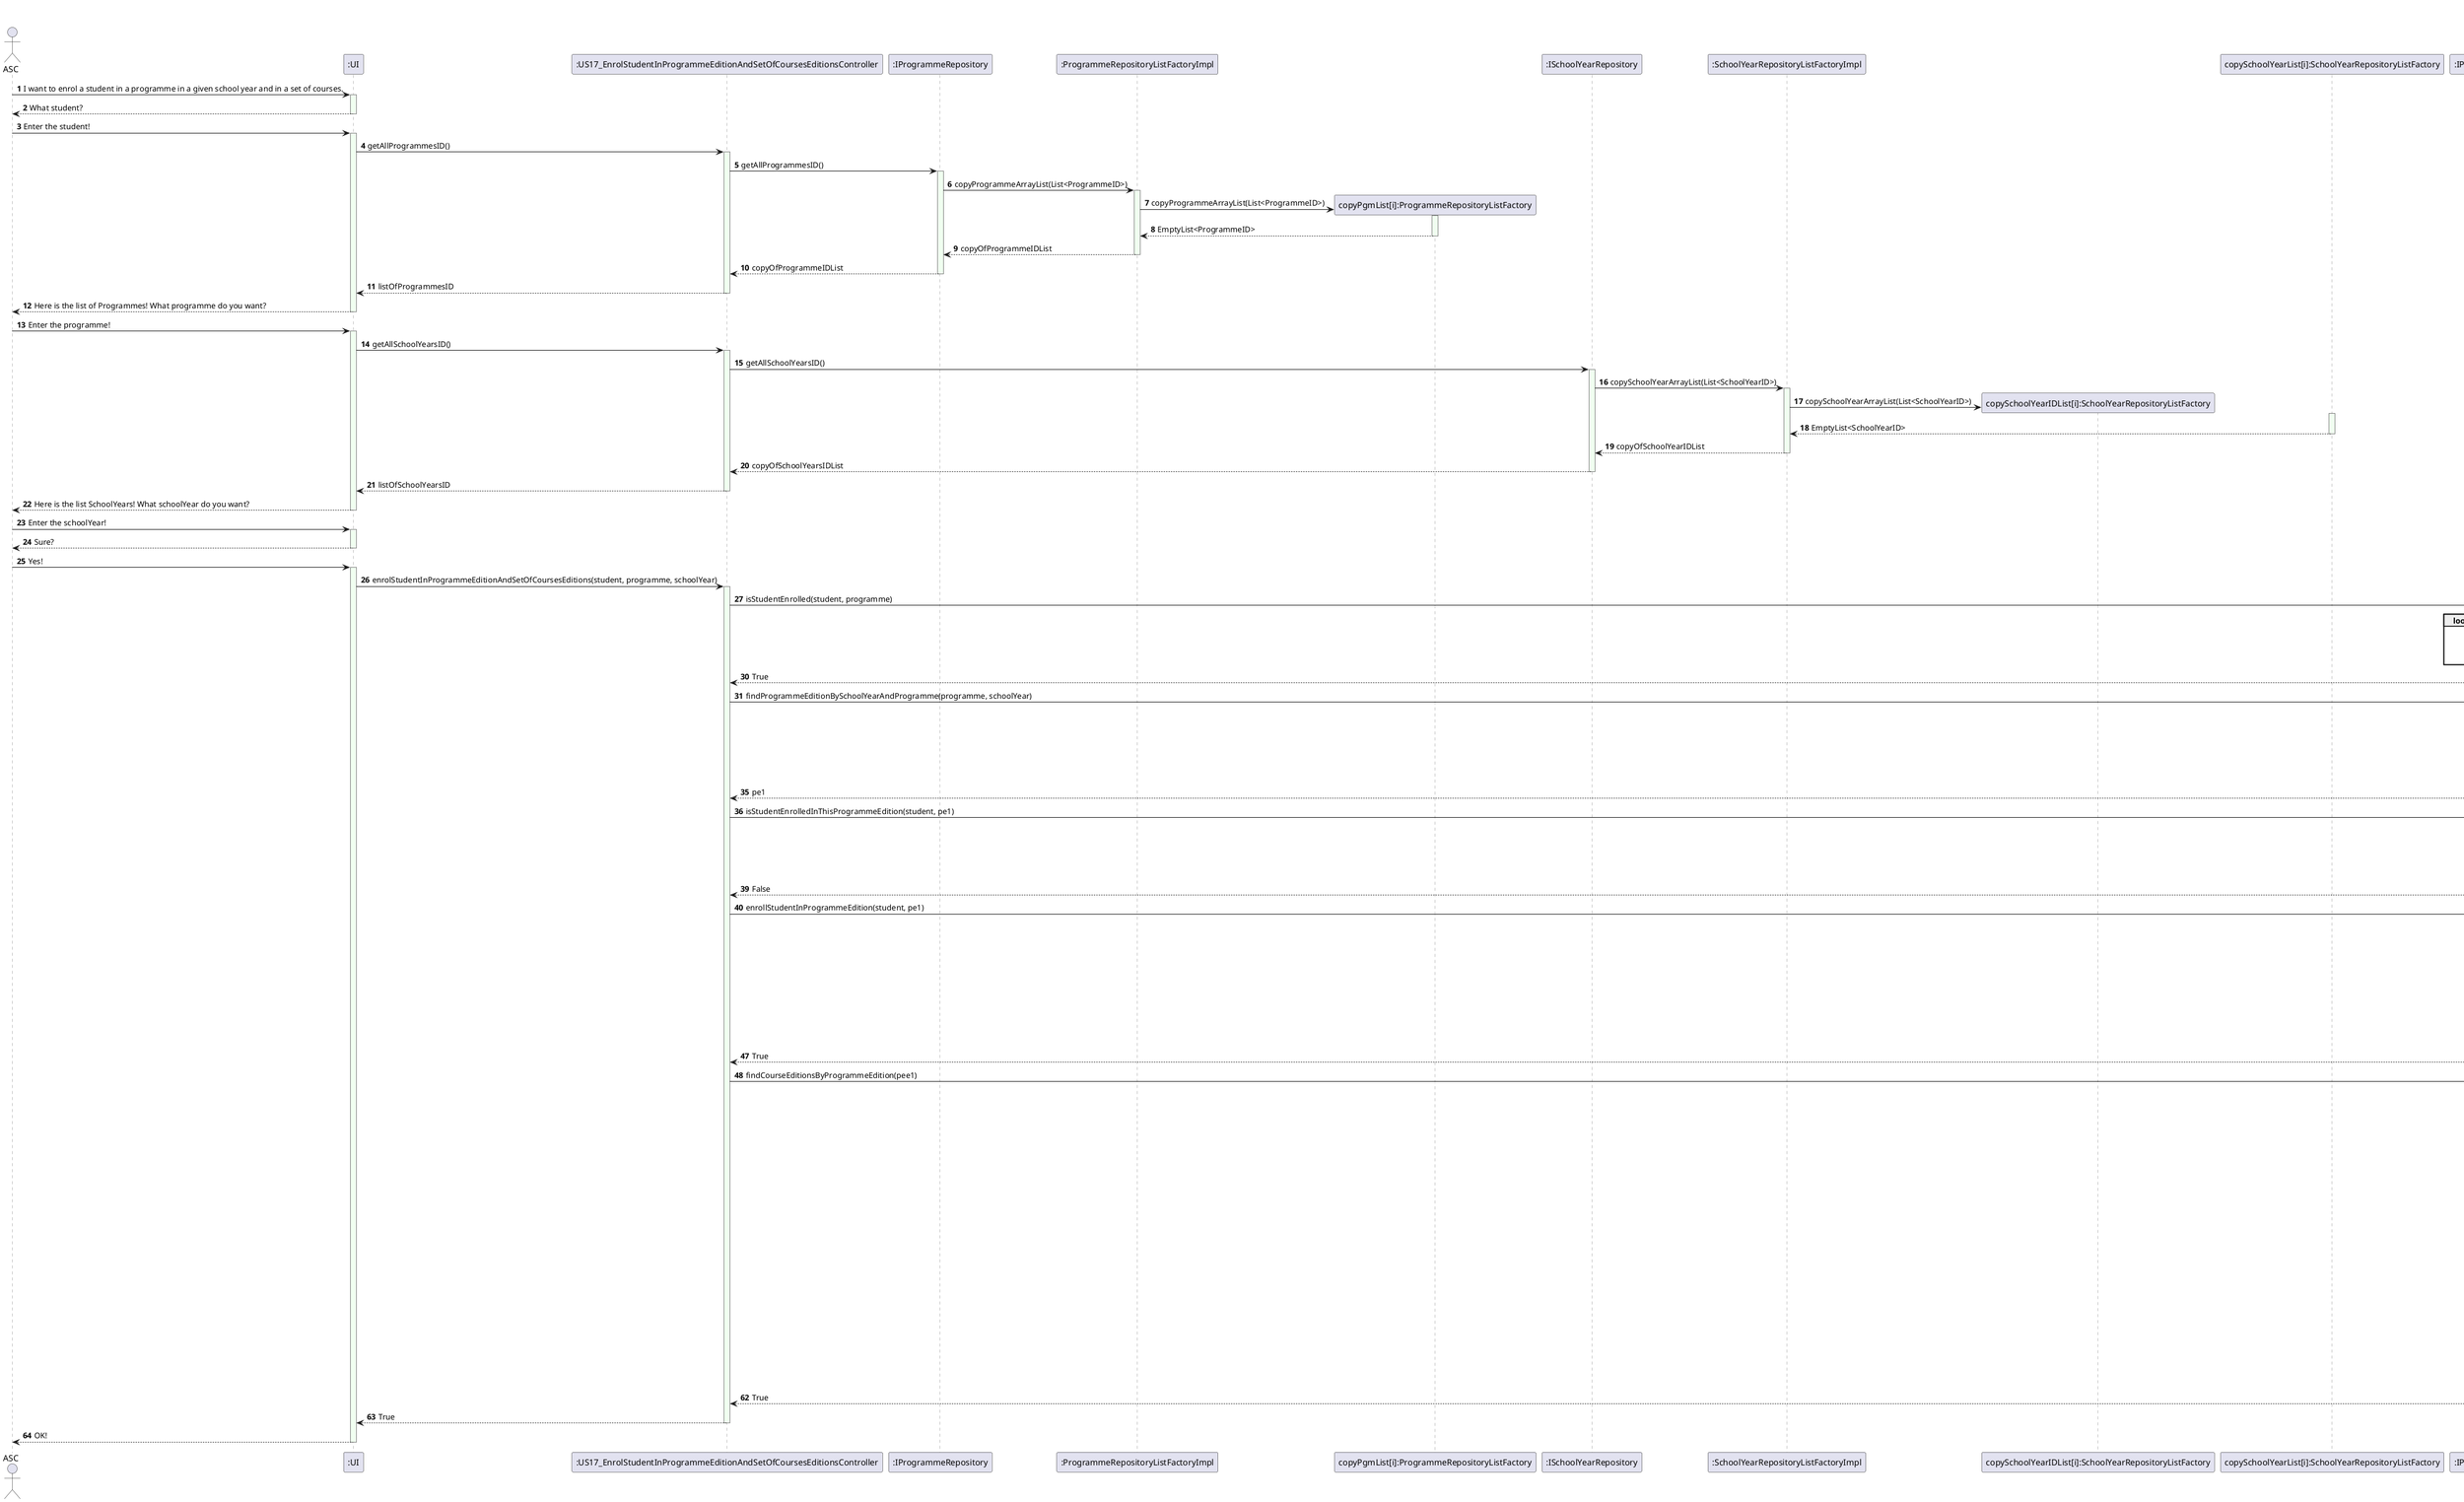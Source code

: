 @startuml
autonumber
skinparam sequence {
LifeLineBorderColor Grey
LifeLineBackgroundColor HoneyDew
}
title US17 - enrol a student in a programme in a given school year and in a set of courses
actor ASC
participant ":UI" as UI
ASC -> UI : I want to enrol a student in a programme in a given school year and in a set of courses.
activate UI
UI --> ASC : What student?
deactivate UI
ASC -> UI : Enter the student!

'' Get Programmes

activate UI
participant ":US17_EnrolStudentInProgrammeEditionAndSetOfCoursesEditionsController" as Controller
UI -> Controller : getAllProgrammesID()
activate Controller
participant ":IProgrammeRepository" as ProgrammeRepository
Controller -> ProgrammeRepository : getAllProgrammesID()
activate ProgrammeRepository
participant ":ProgrammeRepositoryListFactoryImpl" as ProgrammeRepositoryListFactoryImpl
ProgrammeRepository -> ProgrammeRepositoryListFactoryImpl : copyProgrammeArrayList(List<ProgrammeID>)
activate ProgrammeRepositoryListFactoryImpl
create "copyPgmList[i]:ProgrammeRepositoryListFactory"
ProgrammeRepositoryListFactoryImpl -> "copyPgmList[i]:ProgrammeRepositoryListFactory": copyProgrammeArrayList(List<ProgrammeID>)
activate "copyPgmList[i]:ProgrammeRepositoryListFactory"
"copyPgmList[i]:ProgrammeRepositoryListFactory" --> ProgrammeRepositoryListFactoryImpl: EmptyList<ProgrammeID>
deactivate "copyPgmList[i]:ProgrammeRepositoryListFactory"
ProgrammeRepositoryListFactoryImpl --> ProgrammeRepository : copyOfProgrammeIDList
deactivate ProgrammeRepositoryListFactoryImpl
ProgrammeRepository --> Controller : copyOfProgrammeIDList
deactivate ProgrammeRepository
Controller --> UI : listOfProgrammesID
deactivate Controller
UI --> ASC : Here is the list of Programmes! What programme do you want?
deactivate UI
ASC -> UI : Enter the programme!

'' Get SchoolYears

activate UI
participant ":ISchoolYearRepository" as SchoolYearRepository
UI -> Controller : getAllSchoolYearsID()
activate Controller
participant ":SchoolYearRepository" as SchoolYearRepository
Controller -> SchoolYearRepository : getAllSchoolYearsID()
activate SchoolYearRepository
participant ":SchoolYearRepositoryListFactoryImpl" as SchoolYearRepositoryListFactoryImpl
SchoolYearRepository -> SchoolYearRepositoryListFactoryImpl : copySchoolYearArrayList(List<SchoolYearID>)
activate SchoolYearRepositoryListFactoryImpl
create "copySchoolYearIDList[i]:SchoolYearRepositoryListFactory"
SchoolYearRepositoryListFactoryImpl -> "copySchoolYearIDList[i]:SchoolYearRepositoryListFactory": copySchoolYearArrayList(List<SchoolYearID>)
activate "copySchoolYearList[i]:SchoolYearRepositoryListFactory"
"copySchoolYearList[i]:SchoolYearRepositoryListFactory" --> SchoolYearRepositoryListFactoryImpl: EmptyList<SchoolYearID>
deactivate "copySchoolYearList[i]:SchoolYearRepositoryListFactory"
SchoolYearRepositoryListFactoryImpl --> SchoolYearRepository : copyOfSchoolYearIDList
deactivate SchoolYearRepositoryListFactoryImpl
SchoolYearRepository --> Controller : copyOfSchoolYearsIDList
deactivate SchoolYearRepository
Controller --> UI : listOfSchoolYearsID
deactivate Controller
UI --> ASC : Here is the list SchoolYears! What schoolYear do you want?
deactivate UI
ASC -> UI : Enter the schoolYear!
activate UI
UI --> ASC : Sure?
deactivate UI
ASC -> UI : Yes!

activate UI
UI -> Controller : enrolStudentInProgrammeEditionAndSetOfCoursesEditions(student, programme, schoolYear)
activate Controller
participant ":IProgrammeEnrolmentRepository" as ProgrammeEnrolmentRepository

'' Is Student Enrolled

Controller -> ProgrammeEnrolmentRepository : isStudentEnrolled(student, programme)
activate ProgrammeEnrolmentRepository
participant "e[i]:ProgrammeEnrolment" as Enrolment
loop for each "e[i]:ProgrammeEnrolment" as Enrolment
ProgrammeEnrolmentRepository -> Enrolment : Student: getStudentFromEnrolment()
ProgrammeEnrolmentRepository -> Enrolment : Programme: getProgrammeFromEnrolment()
end
deactivate Enrolment
ProgrammeEnrolmentRepository --> Controller : True

'' Find Programme Edition by SchoolYear and Programme

deactivate ProgrammeEnrolmentRepository
participant ":IProgrammeEditionRepository" as ProgrammeEditionRepository
Controller -> ProgrammeEditionRepository : findProgrammeEditionBySchoolYearAndProgramme(programme, schoolYear)
activate ProgrammeEditionRepository
participant ":ProgrammeEdition" as ProgrammeEdition
loop for each "pe[i]:ProgrammeEditionRepository" as ProgrammeEditionRepository
ProgrammeEditionRepository -> ProgrammeEdition : programmeEdition : findProgrammeInProgrammeEdition(programme)
ProgrammeEditionRepository -> ProgrammeEdition : programmeEdition : findSchoolYearInProgrammeEdition(schoolYear)
ProgrammeEdition --> ProgrammeEditionRepository : pe1
end
ProgrammeEditionRepository --> Controller :  pe1
deactivate ProgrammeEditionRepository

'' Is Student Enrolled in This Programme Edition

participant ":IProgrammeEditionEnrolmentRepository" as ProgrammeEditionEnrolmentRepository
Controller -> ProgrammeEditionEnrolmentRepository : isStudentEnrolledInThisProgrammeEdition(student, pe1)
activate ProgrammeEditionEnrolmentRepository
participant ":ProgrammeEditionEnrolment" as ProgrammeEditionEnrolment
loop for each "pee[i]:ProgrammeEditionEnrolmentRepository" as ProgrammeEditionEnrolmentRepository
participant ":Student" as Student
ProgrammeEditionEnrolmentRepository -> ProgrammeEditionEnrolment: ProgrammeEditionEnrolment: findProgrammeEditionInEnrolment()
ProgrammeEditionEnrolmentRepository -> Student: ProgrammeEditionEnrolment: getUniqueNumber()
participant ":ProgrammeEditionEnrolment" as ProgrammeEditionEnrolment
end
ProgrammeEditionEnrolmentRepository --> Controller : False
deactivate "ProgrammeEditionEnrolmentRepository"

'' Enroll Student in Programme Edition

Controller -> ProgrammeEditionEnrolmentRepository : enrollStudentInProgrammeEdition(student, pe1)
activate "ProgrammeEditionEnrolmentRepository"
participant ":IProgrammeEditionEnrolmentFactory" as IProgrammeEditionEnrolmentFactory
ProgrammeEditionEnrolmentRepository -> IProgrammeEditionEnrolmentFactory: newProgrammeEditionEnrolment(student, pe1)
activate IProgrammeEditionEnrolmentFactory
create "pee1:ProgrammeEditionEnrolment"
IProgrammeEditionEnrolmentFactory -> "pee1:ProgrammeEditionEnrolment" : newProgrammeEditionEnrolment(student, pe1)
activate "pee1:ProgrammeEditionEnrolment"
"pee1:ProgrammeEditionEnrolment" --> IProgrammeEditionEnrolmentFactory: pee1
deactivate "pee1:ProgrammeEditionEnrolment"
IProgrammeEditionEnrolmentFactory --> ProgrammeEditionEnrolmentRepository: pee1
deactivate IProgrammeEditionEnrolmentFactory
create "pe[i]:ProgrammeEditionArrayList"
ProgrammeEditionEnrolmentRepository -> "pe[i]:ProgrammeEditionArrayList":  add(pee1)
activate "pe[i]:ProgrammeEditionArrayList"
ProgrammeEditionEnrolmentRepository <-- "pe[i]:ProgrammeEditionArrayList":  True
deactivate "pe[i]:ProgrammeEditionArrayList"
ProgrammeEditionEnrolmentRepository --> Controller : True
deactivate ProgrammeEditionEnrolmentRepository

'' Find Course Edition by Programme Edition

participant ":ICourseEditionRepository" as CourseEditionRepository
Controller -> CourseEditionRepository : findCourseEditionsByProgrammeEdition(pee1)
participant ":CourseEdition" as CourseEdition
activate CourseEditionRepository
participant ":CourseEditionListFactory" as CourseEditionListFactory
CourseEditionRepository -> CourseEditionListFactory: newArrayList()
activate CourseEditionListFactory
create "ce[i]:CourseEditionArrayList"
CourseEditionListFactory -> "ce[i]:CourseEditionArrayList": newArrayList ()
activate "ce[i]:CourseEditionArrayList"
"ce[i]:CourseEditionArrayList" --> CourseEditionListFactory: EmptyList<CourseEdition>
deactivate "ce[i]:CourseEditionArrayList"
CourseEditionListFactory --> CourseEditionRepository: EmptyList<CourseEdition>
deactivate CourseEditionListFactory
loop for each "ce[i]:CourseEditionRepository" as CourseEditionRepository
CourseEditionRepository -> CourseEdition :  whatProgrammeEditionBelongsThisCourseEdition()
activate CourseEdition
CourseEdition --> CourseEditionRepository : ce1
deactivate CourseEdition
participant ":CourseEditionArrayList" as CourseEditionArrayList
CourseEditionRepository -> "ce[i]:CourseEditionArrayList" :  add(ce1)
activate "ce[i]:CourseEditionArrayList"
"ce[i]:CourseEditionArrayList" --> CourseEditionRepository: True
deactivate "ce[i]:CourseEditionArrayList"
end
participant ":ICourseEditionEnrolmentRepository" as CourseEditionEnrolmentRepository
CourseEditionRepository -> CourseEditionEnrolmentRepository : ListOfCourseEditions
deactivate CourseEditionRepository
participant ":CourseEditionEnrolment" as CourseEditionEnrolment
activate CourseEditionEnrolmentRepository
loop for each "cee[i]:CourseEditionEnrolmentRepository" as CourseEditionEnrolmentRepository
CourseEditionEnrolmentRepository -> CourseEditionEnrolment : findByStudentAndEdition(student, cee[i])
CourseEditionEnrolmentRepository -> CourseEditionEnrolment : isPresent()
create CourseEditionEnrolmentHashSet
CourseEditionEnrolmentRepository -> CourseEditionEnrolmentHashSet : enrolStudentInACourseEdition(student, cee1)
activate CourseEditionEnrolmentHashSet
CourseEditionEnrolmentHashSet --> CourseEditionEnrolmentRepository : True
deactivate CourseEditionEnrolmentHashSet
end
CourseEditionEnrolmentRepository --> Controller : True
deactivate CourseEditionEnrolmentRepository
Controller --> UI : True
deactivate Controller
UI --> ASC: OK!
deactivate UI

@enduml